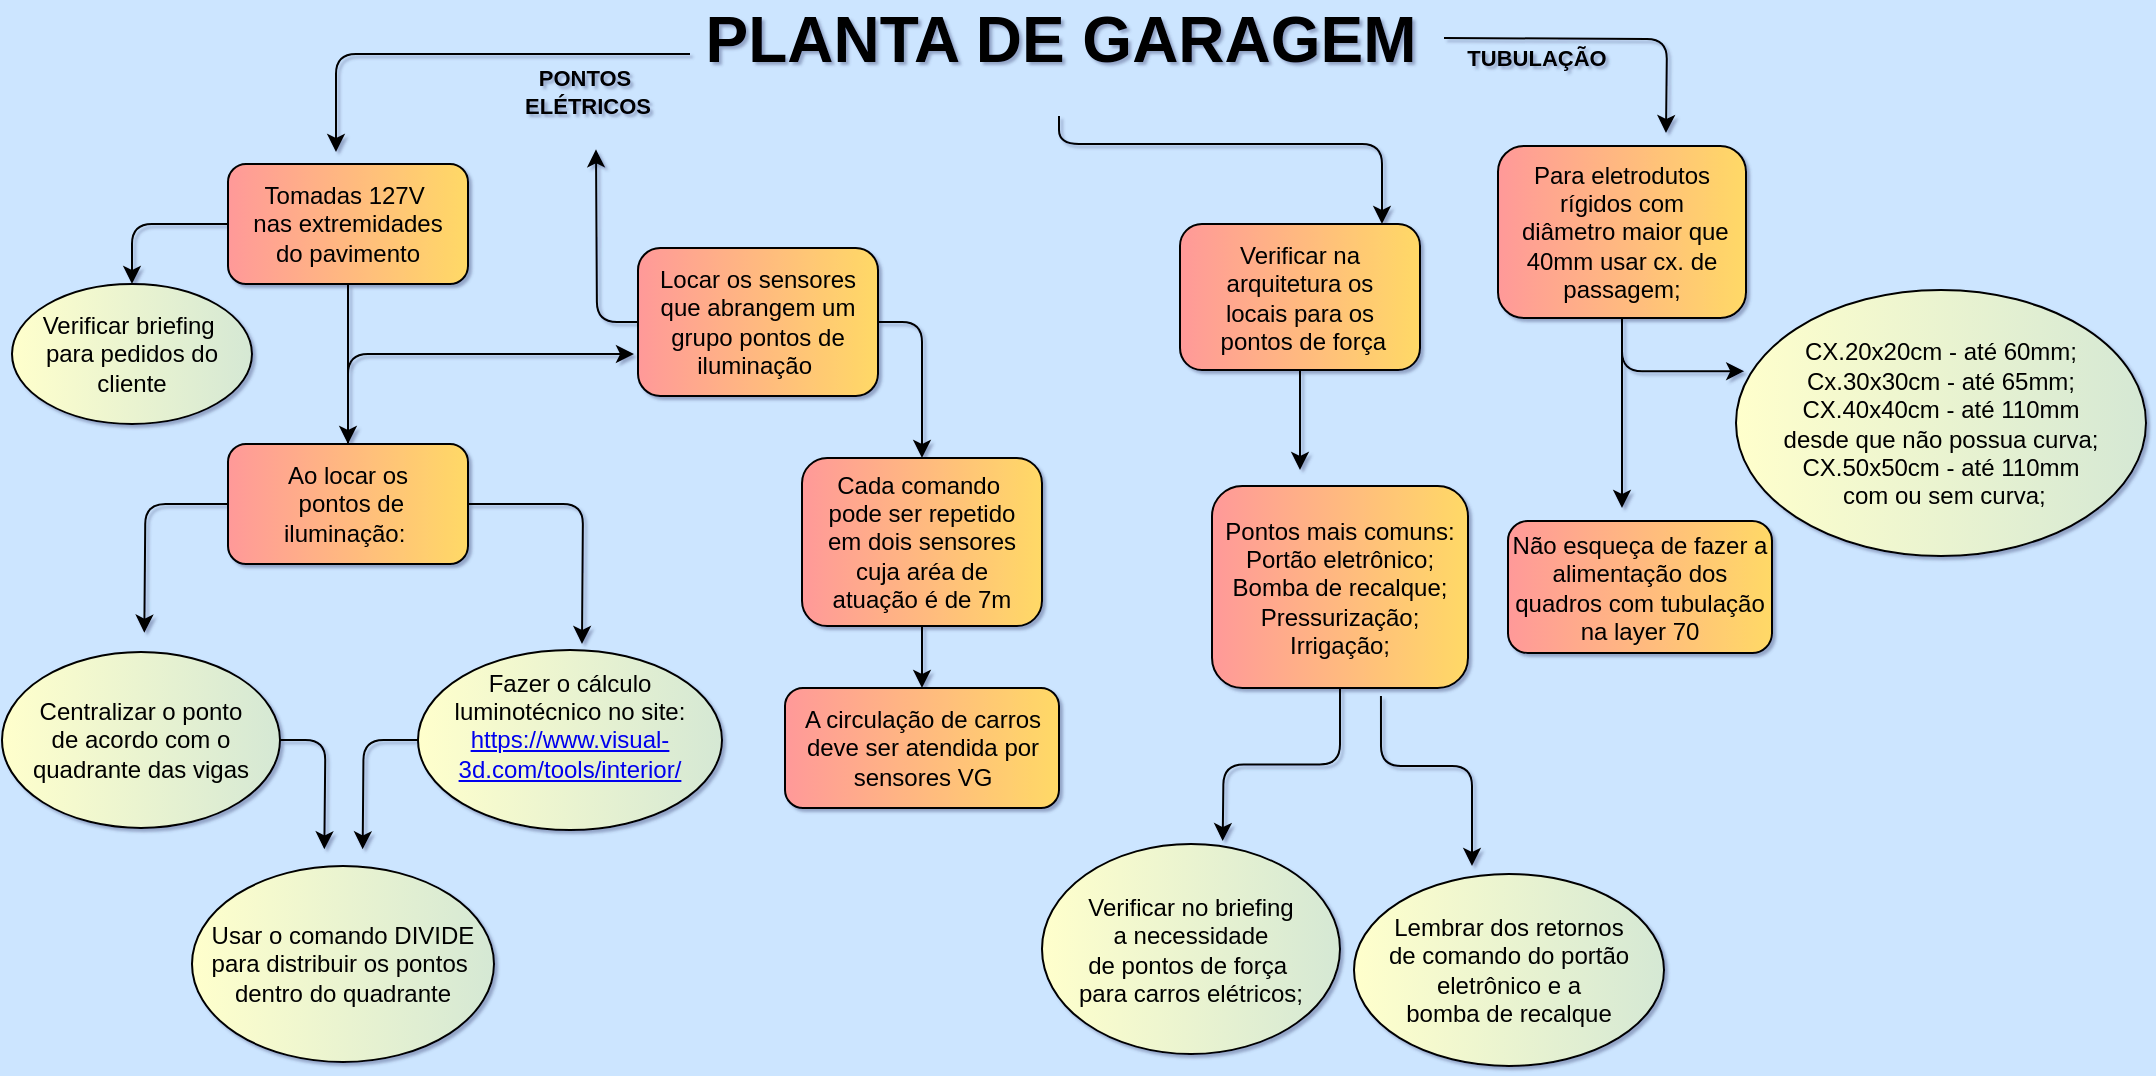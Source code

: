 <mxfile version="20.2.8" type="github">
  <diagram name="Page-1" id="8ce9d11a-91a2-4d17-14d8-a56ed91bf033">
    <mxGraphModel dx="1103" dy="598" grid="0" gridSize="10" guides="1" tooltips="1" connect="1" arrows="1" fold="1" page="1" pageScale="1" pageWidth="1100" pageHeight="850" background="#CCE5FF" math="0" shadow="1">
      <root>
        <mxCell id="0" />
        <mxCell id="1" parent="0" />
        <mxCell id="MHMpJZpw5D0zB8RGn0rr-2" value="" style="edgeStyle=orthogonalEdgeStyle;rounded=1;orthogonalLoop=1;jettySize=auto;html=1;" edge="1" parent="1">
          <mxGeometry relative="1" as="geometry">
            <mxPoint x="360" y="55" as="sourcePoint" />
            <mxPoint x="183" y="104" as="targetPoint" />
            <Array as="points">
              <mxPoint x="343" y="55" />
              <mxPoint x="214" y="55" />
            </Array>
          </mxGeometry>
        </mxCell>
        <mxCell id="MHMpJZpw5D0zB8RGn0rr-3" value="PONTOS&lt;br&gt;&amp;nbsp;ELÉTRICOS" style="edgeLabel;html=1;align=center;verticalAlign=middle;resizable=0;points=[];labelBackgroundColor=none;fontStyle=1" vertex="1" connectable="0" parent="MHMpJZpw5D0zB8RGn0rr-2">
          <mxGeometry x="0.018" y="-2" relative="1" as="geometry">
            <mxPoint x="62" y="21" as="offset" />
          </mxGeometry>
        </mxCell>
        <mxCell id="MHMpJZpw5D0zB8RGn0rr-33" style="edgeStyle=orthogonalEdgeStyle;rounded=1;orthogonalLoop=1;jettySize=auto;html=1;" edge="1" parent="1">
          <mxGeometry relative="1" as="geometry">
            <mxPoint x="848" y="94.5" as="targetPoint" />
            <mxPoint x="737" y="47" as="sourcePoint" />
          </mxGeometry>
        </mxCell>
        <mxCell id="MHMpJZpw5D0zB8RGn0rr-60" style="edgeStyle=orthogonalEdgeStyle;rounded=1;orthogonalLoop=1;jettySize=auto;html=1;" edge="1" parent="1" source="vYmMZfeYy7RLyqo0MjJt-97">
          <mxGeometry relative="1" as="geometry">
            <mxPoint x="706" y="140" as="targetPoint" />
            <Array as="points">
              <mxPoint x="545" y="100" />
              <mxPoint x="706" y="100" />
            </Array>
          </mxGeometry>
        </mxCell>
        <mxCell id="vYmMZfeYy7RLyqo0MjJt-97" value="PLANTA DE GARAGEM&lt;br&gt;&amp;nbsp;" style="text;strokeColor=none;fillColor=none;html=1;fontSize=32;fontStyle=1;verticalAlign=middle;align=center;labelBackgroundColor=none;labelBorderColor=none;strokeWidth=2;fontColor=#000000;" parent="1" vertex="1">
          <mxGeometry x="426" y="47" width="237" height="39" as="geometry" />
        </mxCell>
        <mxCell id="MHMpJZpw5D0zB8RGn0rr-6" value="" style="edgeStyle=orthogonalEdgeStyle;rounded=1;orthogonalLoop=1;jettySize=auto;html=1;" edge="1" parent="1" source="MHMpJZpw5D0zB8RGn0rr-1" target="MHMpJZpw5D0zB8RGn0rr-5">
          <mxGeometry relative="1" as="geometry" />
        </mxCell>
        <mxCell id="MHMpJZpw5D0zB8RGn0rr-11" style="edgeStyle=orthogonalEdgeStyle;rounded=1;orthogonalLoop=1;jettySize=auto;html=1;entryX=0.5;entryY=0;entryDx=0;entryDy=0;" edge="1" parent="1" source="MHMpJZpw5D0zB8RGn0rr-1" target="MHMpJZpw5D0zB8RGn0rr-7">
          <mxGeometry relative="1" as="geometry">
            <mxPoint x="108.836" y="166.005" as="targetPoint" />
            <Array as="points">
              <mxPoint x="81" y="140" />
            </Array>
          </mxGeometry>
        </mxCell>
        <mxCell id="MHMpJZpw5D0zB8RGn0rr-1" value="Tomadas 127V&amp;nbsp;&lt;br&gt;nas extremidades&lt;br&gt;do pavimento" style="rounded=1;whiteSpace=wrap;html=1;gradientColor=#FFD966;fillColor=#FF9999;gradientDirection=east;" vertex="1" parent="1">
          <mxGeometry x="129" y="110" width="120" height="60" as="geometry" />
        </mxCell>
        <mxCell id="MHMpJZpw5D0zB8RGn0rr-14" style="edgeStyle=orthogonalEdgeStyle;rounded=1;orthogonalLoop=1;jettySize=auto;html=1;" edge="1" parent="1" source="MHMpJZpw5D0zB8RGn0rr-5">
          <mxGeometry relative="1" as="geometry">
            <mxPoint x="87.169" y="344.338" as="targetPoint" />
          </mxGeometry>
        </mxCell>
        <mxCell id="MHMpJZpw5D0zB8RGn0rr-17" style="edgeStyle=orthogonalEdgeStyle;rounded=1;orthogonalLoop=1;jettySize=auto;html=1;" edge="1" parent="1" source="MHMpJZpw5D0zB8RGn0rr-5">
          <mxGeometry relative="1" as="geometry">
            <mxPoint x="306" y="350" as="targetPoint" />
          </mxGeometry>
        </mxCell>
        <mxCell id="MHMpJZpw5D0zB8RGn0rr-53" style="edgeStyle=orthogonalEdgeStyle;rounded=1;orthogonalLoop=1;jettySize=auto;html=1;" edge="1" parent="1" source="MHMpJZpw5D0zB8RGn0rr-5">
          <mxGeometry relative="1" as="geometry">
            <mxPoint x="332" y="205" as="targetPoint" />
            <Array as="points">
              <mxPoint x="189" y="205" />
            </Array>
          </mxGeometry>
        </mxCell>
        <mxCell id="MHMpJZpw5D0zB8RGn0rr-5" value="Ao locar os&lt;br&gt;&amp;nbsp;pontos de iluminação:&amp;nbsp;" style="rounded=1;whiteSpace=wrap;html=1;gradientColor=#FFD966;fillColor=#FF9999;gradientDirection=east;" vertex="1" parent="1">
          <mxGeometry x="129" y="250" width="120" height="60" as="geometry" />
        </mxCell>
        <mxCell id="MHMpJZpw5D0zB8RGn0rr-7" value="Verificar briefing&amp;nbsp;&lt;br&gt;para pedidos do cliente" style="ellipse;whiteSpace=wrap;html=1;fillColor=#FFFFCC;rounded=1;gradientColor=#D5E8D4;gradientDirection=east;" vertex="1" parent="1">
          <mxGeometry x="21" y="170" width="120" height="70" as="geometry" />
        </mxCell>
        <mxCell id="MHMpJZpw5D0zB8RGn0rr-19" style="edgeStyle=orthogonalEdgeStyle;rounded=1;orthogonalLoop=1;jettySize=auto;html=1;" edge="1" parent="1" source="MHMpJZpw5D0zB8RGn0rr-15">
          <mxGeometry relative="1" as="geometry">
            <mxPoint x="177.169" y="452.672" as="targetPoint" />
          </mxGeometry>
        </mxCell>
        <mxCell id="MHMpJZpw5D0zB8RGn0rr-15" value="Centralizar o ponto&lt;br&gt;de acordo com o&lt;br&gt;quadrante das vigas" style="ellipse;whiteSpace=wrap;html=1;fillColor=#FFFFCC;rounded=1;gradientColor=#D5E8D4;gradientDirection=east;" vertex="1" parent="1">
          <mxGeometry x="16" y="354" width="139" height="88" as="geometry" />
        </mxCell>
        <mxCell id="MHMpJZpw5D0zB8RGn0rr-22" style="edgeStyle=orthogonalEdgeStyle;rounded=1;orthogonalLoop=1;jettySize=auto;html=1;" edge="1" parent="1" source="MHMpJZpw5D0zB8RGn0rr-16">
          <mxGeometry relative="1" as="geometry">
            <mxPoint x="196.336" y="452.672" as="targetPoint" />
          </mxGeometry>
        </mxCell>
        <mxCell id="MHMpJZpw5D0zB8RGn0rr-16" value="Fazer o cálculo&lt;br&gt;luminotécnico no site:&lt;br&gt;&lt;a href=&quot;https://www.visual-3d.com/tools/interior/&quot;&gt;https://www.visual-3d.com/tools/interior/&lt;/a&gt;&lt;br&gt;&amp;nbsp;" style="ellipse;whiteSpace=wrap;html=1;fillColor=#FFFFCC;rounded=1;gradientColor=#D5E8D4;gradientDirection=east;" vertex="1" parent="1">
          <mxGeometry x="224" y="353" width="152" height="90" as="geometry" />
        </mxCell>
        <mxCell id="MHMpJZpw5D0zB8RGn0rr-18" value="Usar o comando DIVIDE&lt;br&gt;para distribuir os pontos&amp;nbsp;&lt;br&gt;dentro do quadrante" style="ellipse;whiteSpace=wrap;html=1;fillColor=#FFFFCC;rounded=1;gradientColor=#D5E8D4;gradientDirection=east;" vertex="1" parent="1">
          <mxGeometry x="111" y="461" width="151" height="98" as="geometry" />
        </mxCell>
        <mxCell id="MHMpJZpw5D0zB8RGn0rr-41" style="edgeStyle=orthogonalEdgeStyle;rounded=1;orthogonalLoop=1;jettySize=auto;html=1;" edge="1" parent="1" source="MHMpJZpw5D0zB8RGn0rr-23">
          <mxGeometry relative="1" as="geometry">
            <mxPoint x="665" y="263" as="targetPoint" />
          </mxGeometry>
        </mxCell>
        <mxCell id="MHMpJZpw5D0zB8RGn0rr-23" value="Verificar na arquitetura os&lt;br&gt;locais&amp;nbsp;para os&lt;br&gt;&amp;nbsp;pontos de força" style="rounded=1;whiteSpace=wrap;html=1;labelBackgroundColor=none;fillColor=#FF9999;gradientColor=#FFD966;gradientDirection=east;" vertex="1" parent="1">
          <mxGeometry x="605" y="140" width="120" height="73" as="geometry" />
        </mxCell>
        <mxCell id="MHMpJZpw5D0zB8RGn0rr-64" style="edgeStyle=orthogonalEdgeStyle;rounded=1;orthogonalLoop=1;jettySize=auto;html=1;exitX=0.66;exitY=1.04;exitDx=0;exitDy=0;exitPerimeter=0;" edge="1" parent="1" source="MHMpJZpw5D0zB8RGn0rr-29">
          <mxGeometry relative="1" as="geometry">
            <mxPoint x="751" y="461" as="targetPoint" />
            <Array as="points">
              <mxPoint x="706" y="411" />
              <mxPoint x="751" y="411" />
            </Array>
          </mxGeometry>
        </mxCell>
        <mxCell id="MHMpJZpw5D0zB8RGn0rr-68" style="edgeStyle=orthogonalEdgeStyle;rounded=1;orthogonalLoop=1;jettySize=auto;html=1;" edge="1" parent="1" source="MHMpJZpw5D0zB8RGn0rr-29">
          <mxGeometry relative="1" as="geometry">
            <mxPoint x="626.336" y="448.505" as="targetPoint" />
          </mxGeometry>
        </mxCell>
        <mxCell id="MHMpJZpw5D0zB8RGn0rr-29" value="Pontos mais comuns:&lt;br&gt;Portão eletrônico;&lt;br&gt;Bomba de recalque;&lt;br&gt;Pressurização;&lt;br&gt;Irrigação;" style="rounded=1;whiteSpace=wrap;html=1;labelBackgroundColor=none;fillColor=#FF9999;gradientColor=#FFD966;gradientDirection=east;" vertex="1" parent="1">
          <mxGeometry x="621" y="271" width="128" height="101" as="geometry" />
        </mxCell>
        <mxCell id="MHMpJZpw5D0zB8RGn0rr-32" value="Verificar no briefing&lt;br&gt;a necessidade&lt;br&gt;de pontos de força&amp;nbsp;&lt;br&gt;para carros elétricos;" style="ellipse;whiteSpace=wrap;html=1;fillColor=#FFFFCC;rounded=1;gradientColor=#D5E8D4;gradientDirection=east;" vertex="1" parent="1">
          <mxGeometry x="536" y="450" width="149" height="105" as="geometry" />
        </mxCell>
        <mxCell id="MHMpJZpw5D0zB8RGn0rr-34" value="TUBULAÇÃO" style="edgeLabel;html=1;align=center;verticalAlign=middle;resizable=0;points=[];labelBackgroundColor=none;fontStyle=1" vertex="1" connectable="0" parent="1">
          <mxGeometry x="778" y="85" as="geometry">
            <mxPoint x="5" y="-28" as="offset" />
          </mxGeometry>
        </mxCell>
        <mxCell id="MHMpJZpw5D0zB8RGn0rr-37" style="edgeStyle=orthogonalEdgeStyle;rounded=1;orthogonalLoop=1;jettySize=auto;html=1;" edge="1" parent="1" source="MHMpJZpw5D0zB8RGn0rr-35">
          <mxGeometry relative="1" as="geometry">
            <mxPoint x="826" y="282" as="targetPoint" />
          </mxGeometry>
        </mxCell>
        <mxCell id="MHMpJZpw5D0zB8RGn0rr-73" style="edgeStyle=orthogonalEdgeStyle;rounded=1;orthogonalLoop=1;jettySize=auto;html=1;entryX=0.02;entryY=0.305;entryDx=0;entryDy=0;entryPerimeter=0;" edge="1" parent="1" source="MHMpJZpw5D0zB8RGn0rr-35" target="MHMpJZpw5D0zB8RGn0rr-66">
          <mxGeometry relative="1" as="geometry">
            <mxPoint x="873.836" y="230.172" as="targetPoint" />
            <Array as="points">
              <mxPoint x="826" y="214" />
            </Array>
          </mxGeometry>
        </mxCell>
        <mxCell id="MHMpJZpw5D0zB8RGn0rr-35" value="Para eletrodutos rígidos com&lt;br&gt;&amp;nbsp;diâmetro maior que 40mm usar cx. de passagem;" style="rounded=1;whiteSpace=wrap;html=1;gradientColor=#FFD966;fillColor=#FF9999;gradientDirection=east;" vertex="1" parent="1">
          <mxGeometry x="764" y="101" width="124" height="86" as="geometry" />
        </mxCell>
        <mxCell id="MHMpJZpw5D0zB8RGn0rr-36" value="Não esqueça de fazer a alimentação dos quadros com tubulação na layer 70" style="rounded=1;whiteSpace=wrap;html=1;gradientColor=#FFD966;fillColor=#FF9999;gradientDirection=east;" vertex="1" parent="1">
          <mxGeometry x="769" y="288.5" width="132" height="66" as="geometry" />
        </mxCell>
        <mxCell id="MHMpJZpw5D0zB8RGn0rr-52" style="edgeStyle=orthogonalEdgeStyle;rounded=1;orthogonalLoop=1;jettySize=auto;html=1;" edge="1" parent="1" source="MHMpJZpw5D0zB8RGn0rr-51">
          <mxGeometry relative="1" as="geometry">
            <mxPoint x="313.003" y="102.672" as="targetPoint" />
          </mxGeometry>
        </mxCell>
        <mxCell id="MHMpJZpw5D0zB8RGn0rr-56" value="" style="edgeStyle=orthogonalEdgeStyle;rounded=1;orthogonalLoop=1;jettySize=auto;html=1;exitX=1;exitY=0.5;exitDx=0;exitDy=0;" edge="1" parent="1" source="MHMpJZpw5D0zB8RGn0rr-51" target="MHMpJZpw5D0zB8RGn0rr-55">
          <mxGeometry relative="1" as="geometry" />
        </mxCell>
        <mxCell id="MHMpJZpw5D0zB8RGn0rr-51" value="Locar os sensores&lt;br&gt;que abrangem um&lt;br&gt;grupo pontos de iluminação&amp;nbsp;" style="rounded=1;whiteSpace=wrap;html=1;gradientColor=#FFD966;fillColor=#FF9999;gradientDirection=east;" vertex="1" parent="1">
          <mxGeometry x="334" y="152" width="120" height="74" as="geometry" />
        </mxCell>
        <mxCell id="MHMpJZpw5D0zB8RGn0rr-58" value="" style="edgeStyle=orthogonalEdgeStyle;rounded=1;orthogonalLoop=1;jettySize=auto;html=1;" edge="1" parent="1" source="MHMpJZpw5D0zB8RGn0rr-55" target="MHMpJZpw5D0zB8RGn0rr-57">
          <mxGeometry relative="1" as="geometry" />
        </mxCell>
        <mxCell id="MHMpJZpw5D0zB8RGn0rr-55" value="Cada comando&amp;nbsp;&lt;br&gt;pode ser repetido&lt;br&gt;em dois sensores&lt;br&gt;cuja aréa de &lt;br&gt;atuação é de 7m" style="rounded=1;whiteSpace=wrap;html=1;gradientColor=#FFD966;fillColor=#FF9999;gradientDirection=east;" vertex="1" parent="1">
          <mxGeometry x="416" y="257" width="120" height="84" as="geometry" />
        </mxCell>
        <mxCell id="MHMpJZpw5D0zB8RGn0rr-57" value="A circulação de carros&lt;br&gt;deve ser atendida por&lt;br&gt;sensores VG" style="rounded=1;whiteSpace=wrap;html=1;gradientColor=#FFD966;fillColor=#FF9999;gradientDirection=east;" vertex="1" parent="1">
          <mxGeometry x="407.5" y="372" width="137" height="60" as="geometry" />
        </mxCell>
        <mxCell id="MHMpJZpw5D0zB8RGn0rr-63" value="Lembrar dos retornos&lt;br&gt;de comando do portão eletrônico e a&lt;br&gt;bomba de recalque" style="ellipse;whiteSpace=wrap;html=1;fillColor=#FFFFCC;rounded=1;gradientColor=#D5E8D4;gradientDirection=east;" vertex="1" parent="1">
          <mxGeometry x="692" y="465" width="155" height="96" as="geometry" />
        </mxCell>
        <mxCell id="MHMpJZpw5D0zB8RGn0rr-66" value="CX.20x20cm - até 60mm;&lt;br&gt;Cx.30x30cm - até 65mm;&lt;br&gt;CX.40x40cm - até 110mm&lt;br&gt;desde que não possua curva;&lt;br&gt;CX.50x50cm - até 110mm&lt;br&gt;&amp;nbsp;com ou sem curva;" style="ellipse;whiteSpace=wrap;html=1;fillColor=#FFFFCC;rounded=1;gradientColor=#D5E8D4;gradientDirection=east;" vertex="1" parent="1">
          <mxGeometry x="883" y="173" width="205" height="133" as="geometry" />
        </mxCell>
      </root>
    </mxGraphModel>
  </diagram>
</mxfile>
